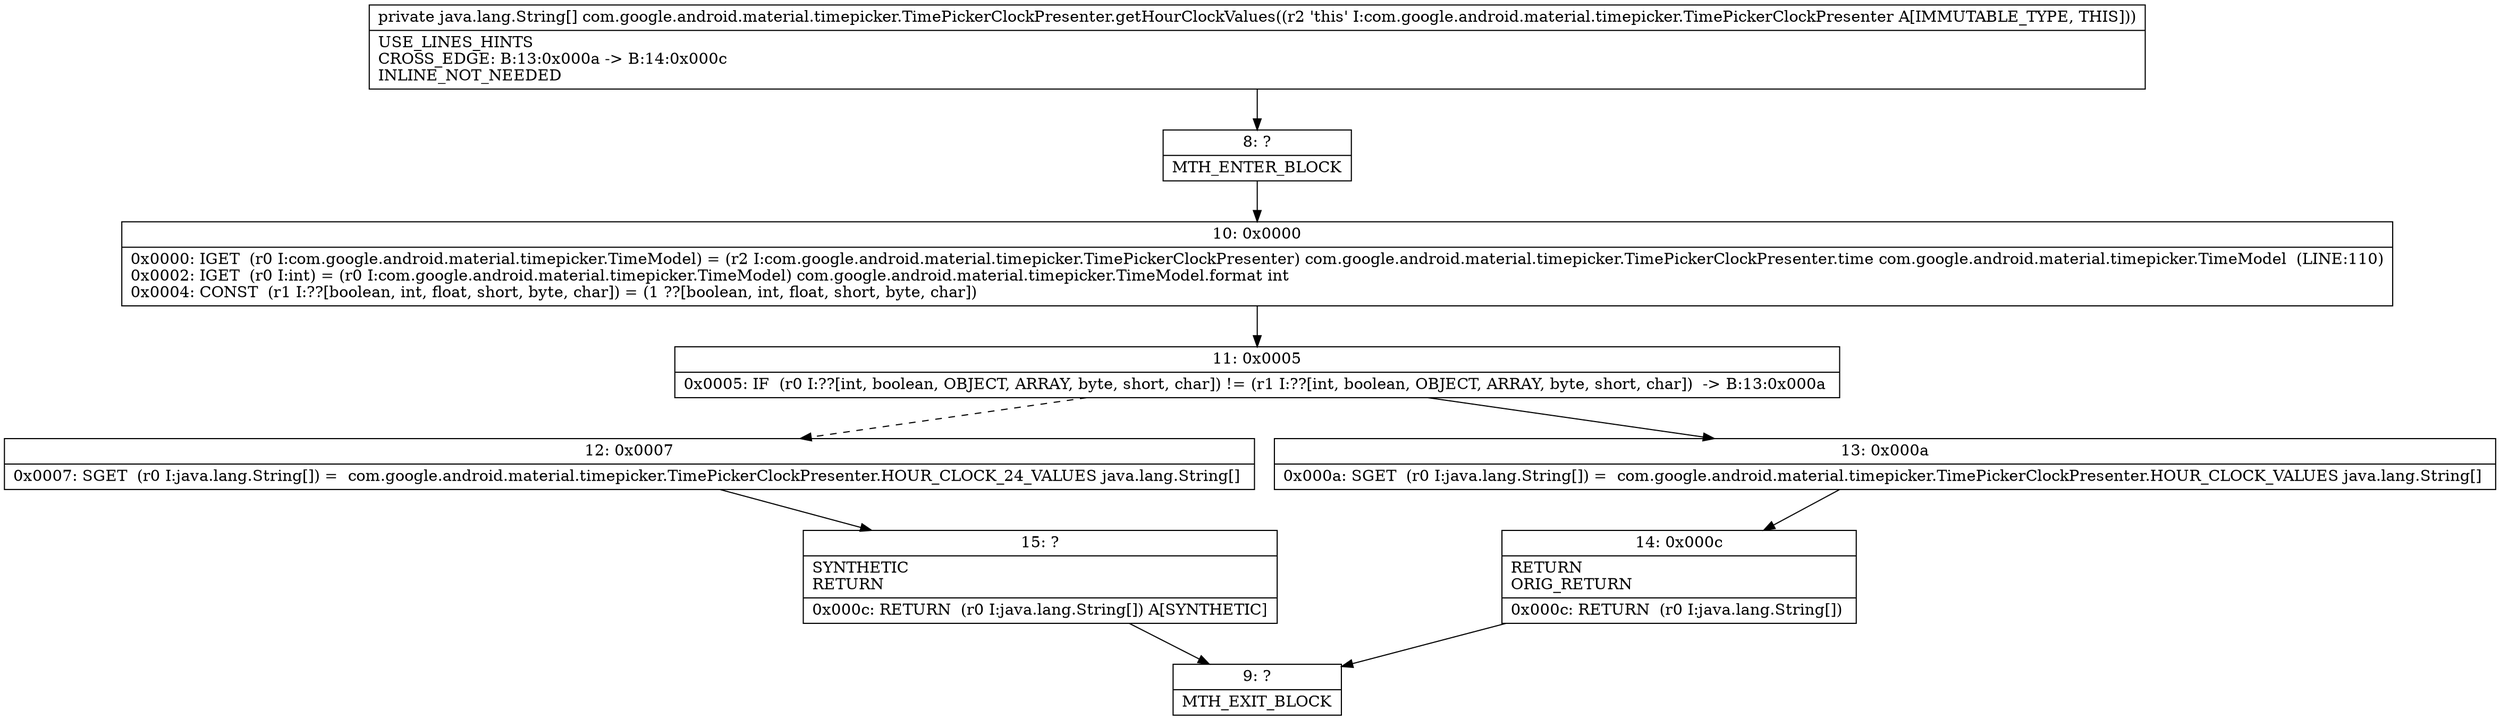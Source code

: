 digraph "CFG forcom.google.android.material.timepicker.TimePickerClockPresenter.getHourClockValues()[Ljava\/lang\/String;" {
Node_8 [shape=record,label="{8\:\ ?|MTH_ENTER_BLOCK\l}"];
Node_10 [shape=record,label="{10\:\ 0x0000|0x0000: IGET  (r0 I:com.google.android.material.timepicker.TimeModel) = (r2 I:com.google.android.material.timepicker.TimePickerClockPresenter) com.google.android.material.timepicker.TimePickerClockPresenter.time com.google.android.material.timepicker.TimeModel  (LINE:110)\l0x0002: IGET  (r0 I:int) = (r0 I:com.google.android.material.timepicker.TimeModel) com.google.android.material.timepicker.TimeModel.format int \l0x0004: CONST  (r1 I:??[boolean, int, float, short, byte, char]) = (1 ??[boolean, int, float, short, byte, char]) \l}"];
Node_11 [shape=record,label="{11\:\ 0x0005|0x0005: IF  (r0 I:??[int, boolean, OBJECT, ARRAY, byte, short, char]) != (r1 I:??[int, boolean, OBJECT, ARRAY, byte, short, char])  \-\> B:13:0x000a \l}"];
Node_12 [shape=record,label="{12\:\ 0x0007|0x0007: SGET  (r0 I:java.lang.String[]) =  com.google.android.material.timepicker.TimePickerClockPresenter.HOUR_CLOCK_24_VALUES java.lang.String[] \l}"];
Node_15 [shape=record,label="{15\:\ ?|SYNTHETIC\lRETURN\l|0x000c: RETURN  (r0 I:java.lang.String[]) A[SYNTHETIC]\l}"];
Node_9 [shape=record,label="{9\:\ ?|MTH_EXIT_BLOCK\l}"];
Node_13 [shape=record,label="{13\:\ 0x000a|0x000a: SGET  (r0 I:java.lang.String[]) =  com.google.android.material.timepicker.TimePickerClockPresenter.HOUR_CLOCK_VALUES java.lang.String[] \l}"];
Node_14 [shape=record,label="{14\:\ 0x000c|RETURN\lORIG_RETURN\l|0x000c: RETURN  (r0 I:java.lang.String[]) \l}"];
MethodNode[shape=record,label="{private java.lang.String[] com.google.android.material.timepicker.TimePickerClockPresenter.getHourClockValues((r2 'this' I:com.google.android.material.timepicker.TimePickerClockPresenter A[IMMUTABLE_TYPE, THIS]))  | USE_LINES_HINTS\lCROSS_EDGE: B:13:0x000a \-\> B:14:0x000c\lINLINE_NOT_NEEDED\l}"];
MethodNode -> Node_8;Node_8 -> Node_10;
Node_10 -> Node_11;
Node_11 -> Node_12[style=dashed];
Node_11 -> Node_13;
Node_12 -> Node_15;
Node_15 -> Node_9;
Node_13 -> Node_14;
Node_14 -> Node_9;
}

